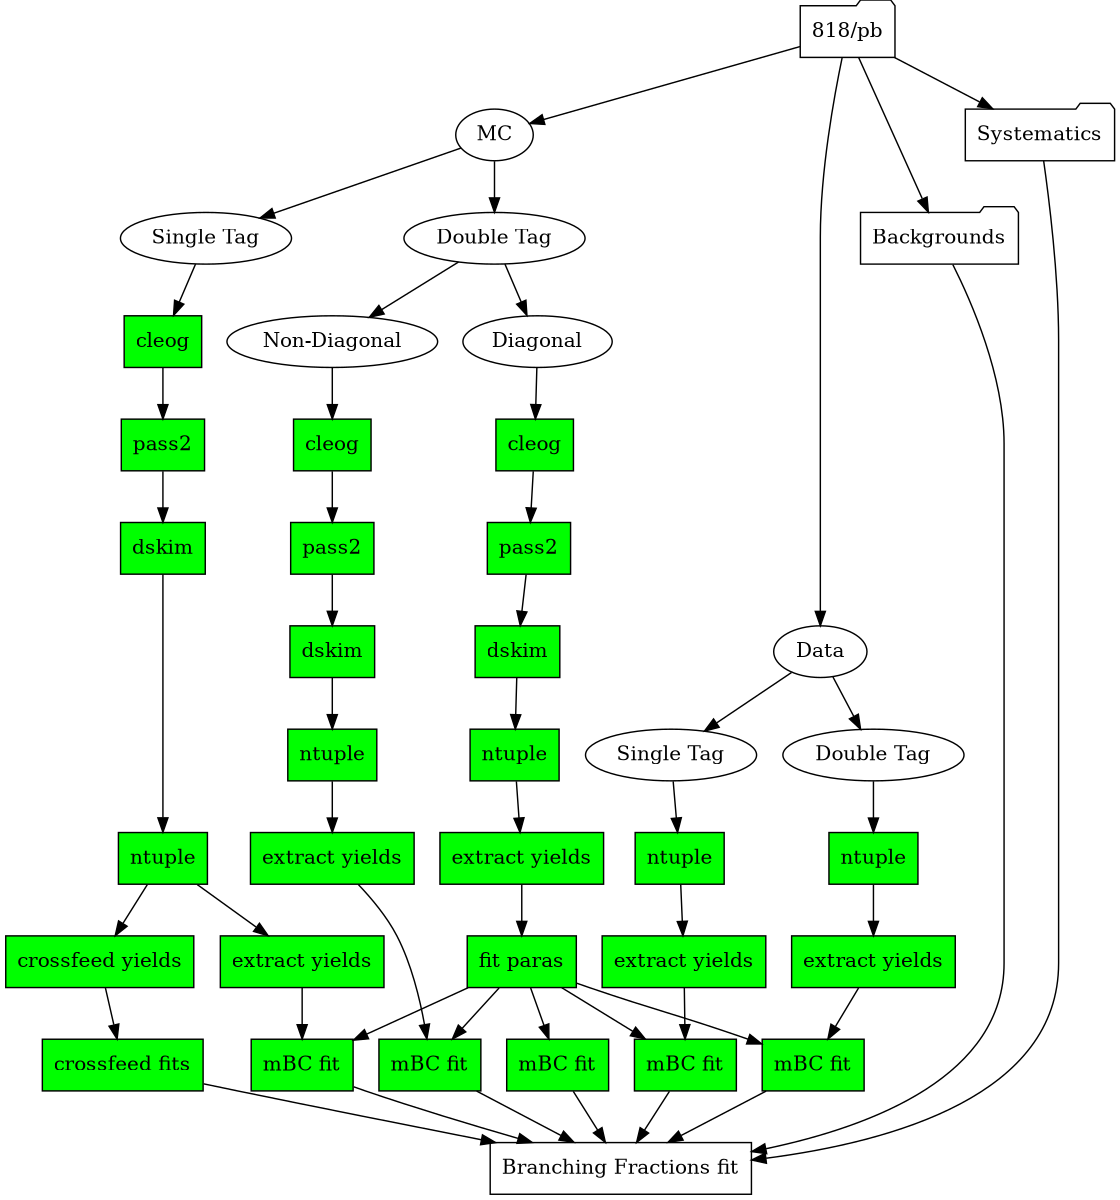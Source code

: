// ------------------------
// cd $dhad/fig/818ipbv12
// dot -Tpng p818.dot -o p818.png
// ------------------------

digraph G {

size = "10,8";


// ------------------------
//    818/pb
// ------------------------


f818 [label="818/pb", shape=folder];

mc818 [label="MC"];

// ------------------------
//    MC 818/pb
// ------------------------

mcdt818 [label="Double Tag"];

mcdt818_diag [label="Diagonal"];

mcdt818_diag_0 [label="cleog", shape=box, style=filled, fillcolor=green];
mcdt818_diag_0_1 [label="pass2", shape=box, style=filled, fillcolor=green];
mcdt818_diag_0_2 [label="dskim", shape=box, style=filled, fillcolor=green];
mcdt818_diag_1 [label="ntuple", shape=box, style=filled, fillcolor=green];
mcdt818_diag_2 [label="extract yields", shape=box, style=filled, fillcolor=green];
mcdt818_diag_3 [label="fit paras", shape=box, style=filled, fillcolor=green];
mcdt818_diag_4 [label="mBC fit", shape=box, style=filled, fillcolor=green];

mcdt818_nondiag [label="Non-Diagonal"];

mcdt818_nondiag_0 [label="cleog", shape=box, style=filled, fillcolor=green];
mcdt818_nondiag_0_1 [label="pass2", shape=box, style=filled, fillcolor=green];
mcdt818_nondiag_0_2 [label="dskim", shape=box, style=filled, fillcolor=green];
mcdt818_nondiag_1 [label="ntuple", shape=box, style=filled, fillcolor=green];
mcdt818_nondiag_2 [label="extract yields", shape=box, style=filled, fillcolor=green];
mcdt818_nondiag_3 [label="mBC fit", shape=box, style=filled, fillcolor=green];


mcst818 [label="Single Tag"];
mcst818_0 [label="cleog", shape=box, style=filled, fillcolor=green];
mcst818_0_1 [label="pass2", shape=box, style=filled, fillcolor=green];
mcst818_0_2 [label="dskim", shape=box, style=filled, fillcolor=green];
mcst818_1 [label="ntuple", shape=box, style=filled, fillcolor=green];
mcst818_2 [label="extract yields", shape=box, style=filled, fillcolor=green];
mcst818_3 [label="mBC fit", shape=box, style=filled, fillcolor=green];

mcst818_1_2 [label="crossfeed yields", shape=box, style=filled, fillcolor=green];
mcst818_1_2_3 [label="crossfeed fits", shape=box, style=filled, fillcolor=green];

// ------------------------
//    Data 818/pb
// ------------------------

data818 [label="Data"];

datast818 [label="Single Tag"];
datast818_1 [label="ntuple", shape=box, style=filled, fillcolor=green];
datast818_2 [label="extract yields", shape=box, style=filled, fillcolor=green];
datast818_3 [label="mBC fit", shape=box, style=filled, fillcolor=green];

datadt818 [label="Double Tag"];
datadt818_1 [label="ntuple", shape=box, style=filled, fillcolor=green];
datadt818_2 [label="extract yields", shape=box, style=filled, fillcolor=green];
datadt818_3 [label="mBC fit", shape=box, style=filled, fillcolor=green];


// ------------------------
//    Backgrounds 818/pb
// ------------------------

bkg818 [label="Backgrounds", shape=folder];

// ------------------------
//    Systematics 818/pb
// ------------------------

sys818 [label="Systematics", shape=folder];

// BFs for final fits

bf818 [label="Branching Fractions fit", shape=box, style=filled, fillcolor=white];

// --- 818/pb -> MC, Data, Backgrouds

f818 -> mc818;

f818 -> data818;

f818 -> bkg818;

f818 -> sys818;

// --- MC -> Single Tag and Double Tag

mc818 -> mcst818;

mc818 -> mcdt818;


// Single Tag -> CLEOG ... fit mBC
//                       +--> crossfeed fits.  
mcst818 -> mcst818_0 -> mcst818_0_1 -> mcst818_0_2 -> mcst818_1 -> mcst818_2 -> mcst818_3;
mcst818_1 -> mcst818_1_2 ->  mcst818_1_2_3;


// Double Tag -> Diag and Non-diag

mcdt818 -> mcdt818_diag;

mcdt818 -> mcdt818_nondiag;

// Double Tag Diag -> CLEOG ... fit paras 
mcdt818_diag -> mcdt818_diag_0 -> mcdt818_diag_0_1 -> mcdt818_diag_0_2 -> mcdt818_diag_1 -> mcdt818_diag_2-> mcdt818_diag_3 ;


// Double Tag NonDiag -> CLEOG ... fit mBC

mcdt818_nondiag -> mcdt818_nondiag_0 -> mcdt818_nondiag_0_1 -> mcdt818_nondiag_0_2 -> mcdt818_nondiag_1 -> mcdt818_nondiag_2-> mcdt818_nondiag_3 ;


// fit paras -> mBC fit

mcdt818_diag_3 -> mcst818_3;
mcdt818_diag_3 -> mcdt818_diag_4;
mcdt818_diag_3 -> mcdt818_nondiag_3;

mcdt818_diag_3 -> datast818_3;
mcdt818_diag_3 -> datadt818_3;

// --- Data ----

data818 -> datast818 -> datast818_1 -> datast818_2 -> datast818_3;
data818 -> datadt818 -> datadt818_1 -> datadt818_2 -> datadt818_3;

// BFs
mcdt818_diag_4-> bf818;
mcdt818_nondiag_3-> bf818;
mcst818_3->  bf818;

datast818_3 -> bf818;

datadt818_3 -> bf818;
mcst818_1_2_3 -> bf818;

bkg818 -> bf818;
sys818 -> bf818;

}